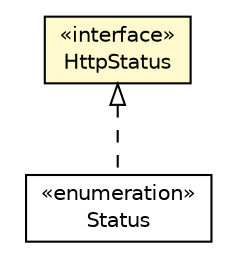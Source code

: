 #!/usr/local/bin/dot
#
# Class diagram 
# Generated by UMLGraph version R5_6-24-gf6e263 (http://www.umlgraph.org/)
#

digraph G {
	edge [fontname="Helvetica",fontsize=10,labelfontname="Helvetica",labelfontsize=10];
	node [fontname="Helvetica",fontsize=10,shape=plaintext];
	nodesep=0.25;
	ranksep=0.5;
	// io.reinert.requestor.Response.HttpStatus
	c29307 [label=<<table title="io.reinert.requestor.Response.HttpStatus" border="0" cellborder="1" cellspacing="0" cellpadding="2" port="p" bgcolor="lemonChiffon" href="./Response.HttpStatus.html">
		<tr><td><table border="0" cellspacing="0" cellpadding="1">
<tr><td align="center" balign="center"> &#171;interface&#187; </td></tr>
<tr><td align="center" balign="center"> HttpStatus </td></tr>
		</table></td></tr>
		</table>>, URL="./Response.HttpStatus.html", fontname="Helvetica", fontcolor="black", fontsize=10.0];
	// io.reinert.requestor.Response.Status
	c29309 [label=<<table title="io.reinert.requestor.Response.Status" border="0" cellborder="1" cellspacing="0" cellpadding="2" port="p" href="./Response.Status.html">
		<tr><td><table border="0" cellspacing="0" cellpadding="1">
<tr><td align="center" balign="center"> &#171;enumeration&#187; </td></tr>
<tr><td align="center" balign="center"> Status </td></tr>
		</table></td></tr>
		</table>>, URL="./Response.Status.html", fontname="Helvetica", fontcolor="black", fontsize=10.0];
	//io.reinert.requestor.Response.Status implements io.reinert.requestor.Response.HttpStatus
	c29307:p -> c29309:p [dir=back,arrowtail=empty,style=dashed];
}

